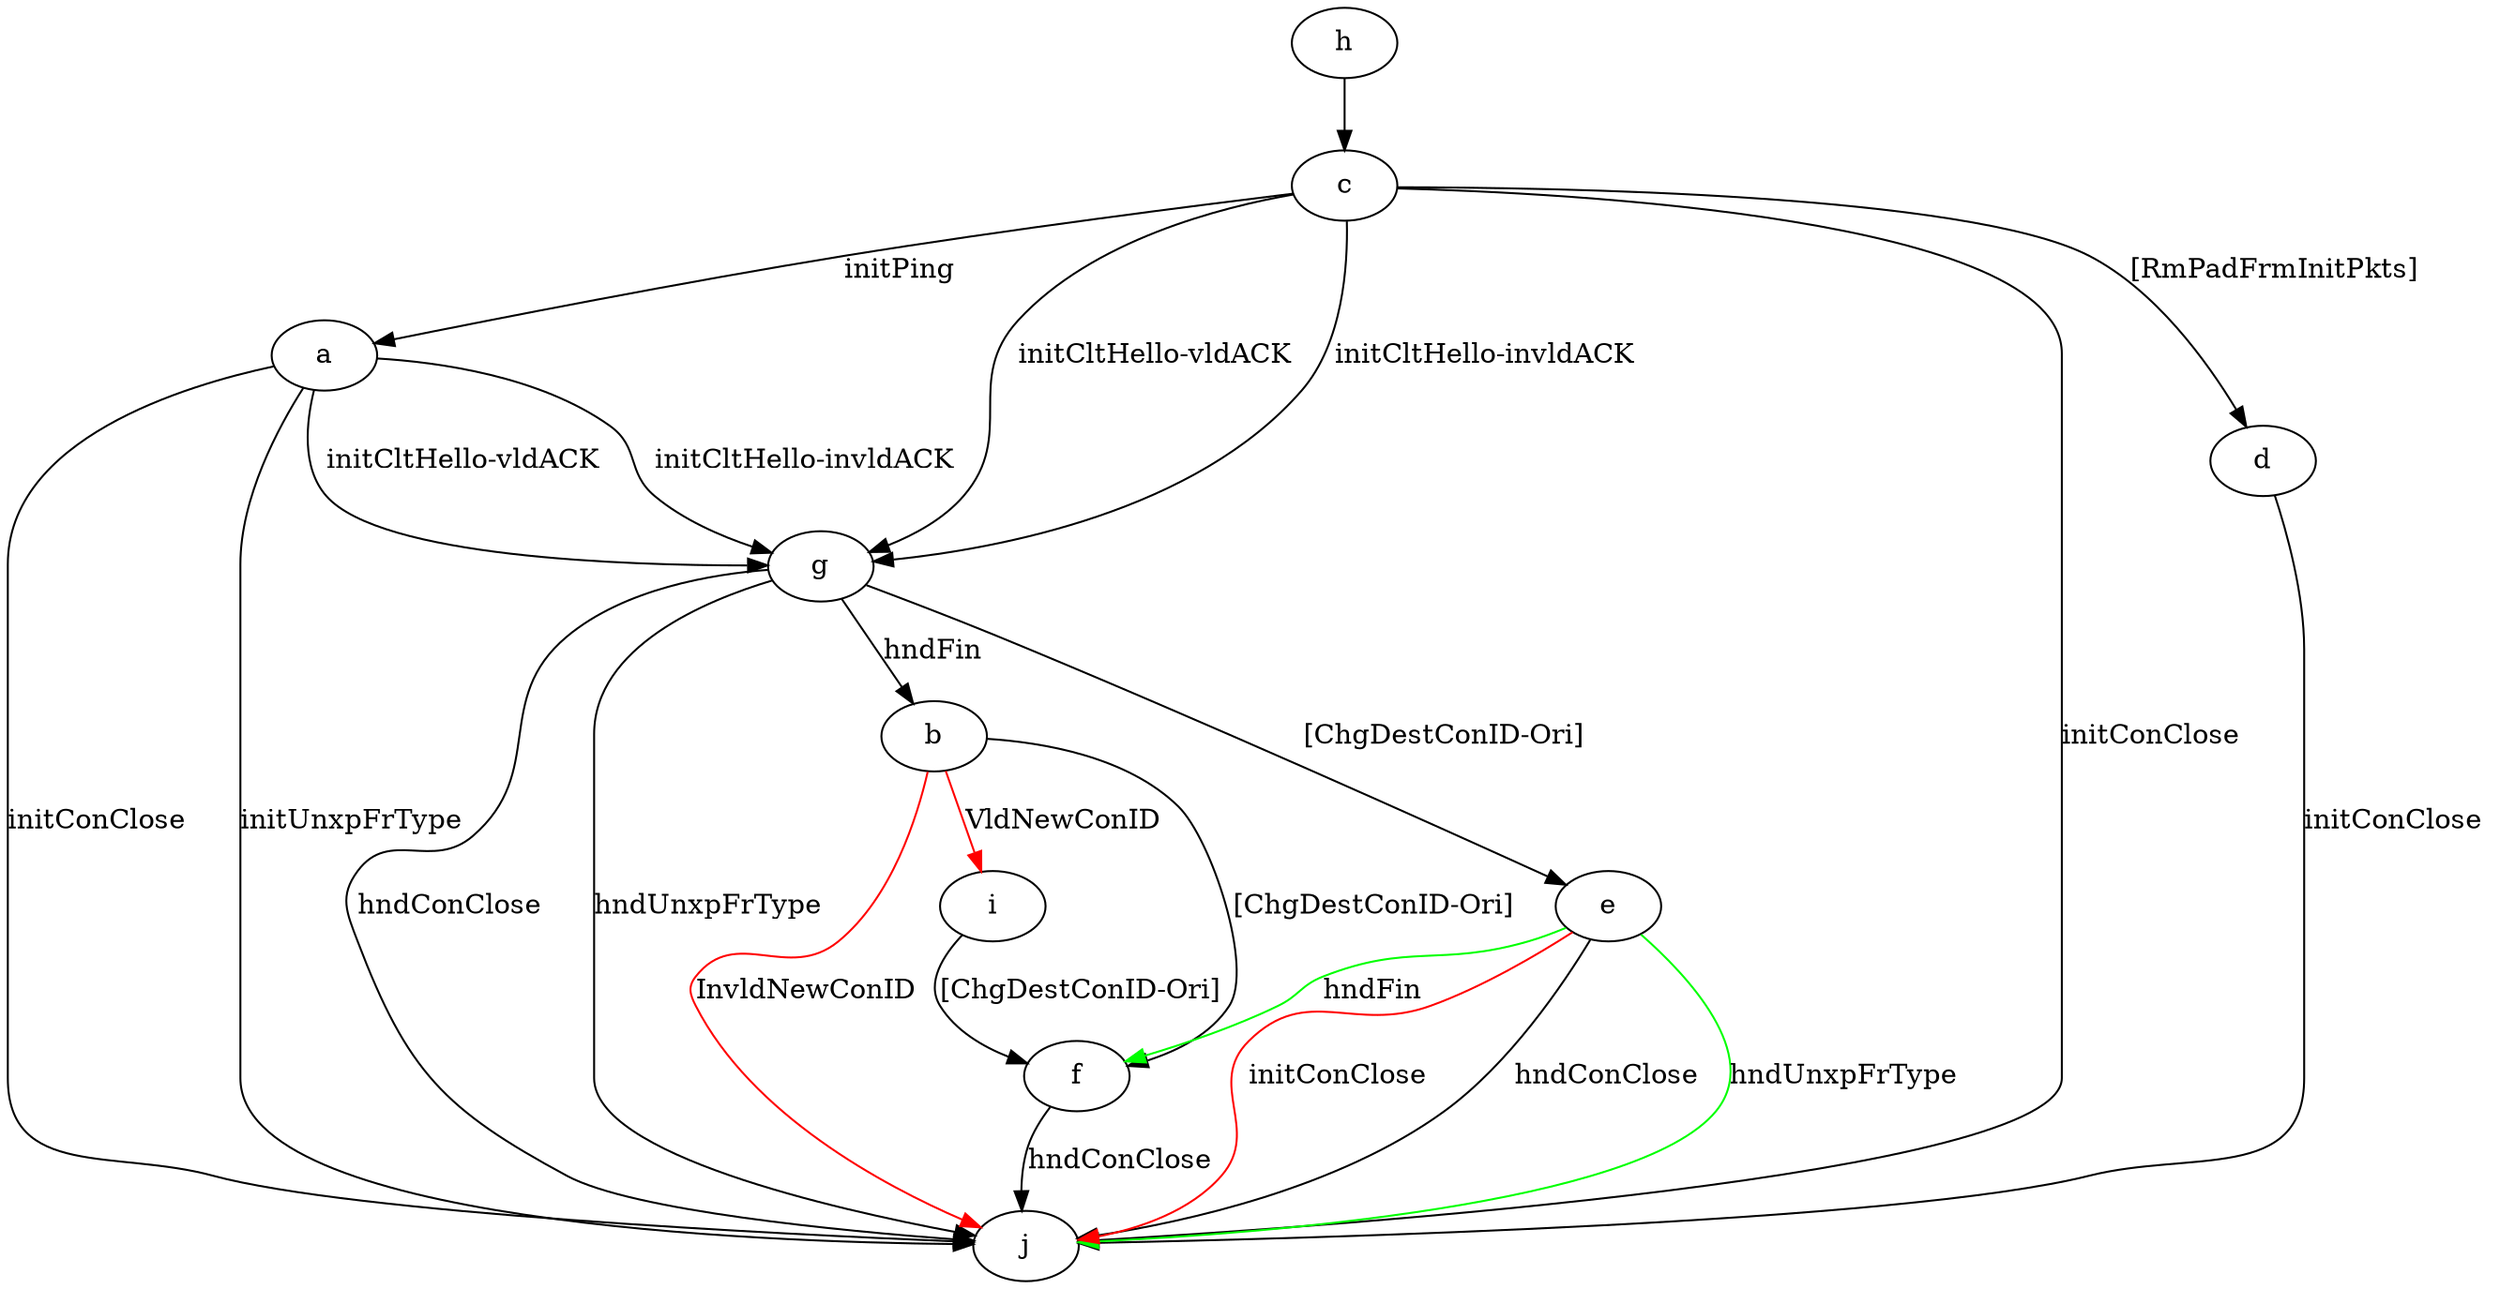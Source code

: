 digraph "" {
	a -> g	[key=0,
		label="initCltHello-vldACK "];
	a -> g	[key=1,
		label="initCltHello-invldACK "];
	a -> j	[key=0,
		label="initConClose "];
	a -> j	[key=1,
		label="initUnxpFrType "];
	b -> f	[key=0,
		label="[ChgDestConID-Ori] "];
	b -> i	[key=0,
		color=red,
		label="VldNewConID "];
	b -> j	[key=0,
		color=red,
		label="InvldNewConID "];
	c -> a	[key=0,
		label="initPing "];
	c -> d	[key=0,
		label="[RmPadFrmInitPkts] "];
	c -> g	[key=0,
		label="initCltHello-vldACK "];
	c -> g	[key=1,
		label="initCltHello-invldACK "];
	c -> j	[key=0,
		label="initConClose "];
	d -> j	[key=0,
		label="initConClose "];
	e -> f	[key=0,
		color=green,
		label="hndFin "];
	e -> j	[key=0,
		label="hndConClose "];
	e -> j	[key=1,
		color=green,
		label="hndUnxpFrType "];
	e -> j	[key=2,
		color=red,
		label="initConClose "];
	f -> j	[key=0,
		label="hndConClose "];
	g -> b	[key=0,
		label="hndFin "];
	g -> e	[key=0,
		label="[ChgDestConID-Ori] "];
	g -> j	[key=0,
		label="hndConClose "];
	g -> j	[key=1,
		label="hndUnxpFrType "];
	h -> c	[key=0];
	i -> f	[key=0,
		label="[ChgDestConID-Ori] "];
}
